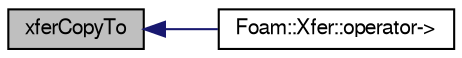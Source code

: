 digraph "xferCopyTo"
{
  bgcolor="transparent";
  edge [fontname="FreeSans",fontsize="10",labelfontname="FreeSans",labelfontsize="10"];
  node [fontname="FreeSans",fontsize="10",shape=record];
  rankdir="LR";
  Node111324 [label="xferCopyTo",height=0.2,width=0.4,color="black", fillcolor="grey75", style="filled", fontcolor="black"];
  Node111324 -> Node111325 [dir="back",color="midnightblue",fontsize="10",style="solid",fontname="FreeSans"];
  Node111325 [label="Foam::Xfer::operator-\>",height=0.2,width=0.4,color="black",URL="$a27098.html#a84e9959608997de8fe4355def47ff45a",tooltip="Pointer to the underlying datatype. "];
}
